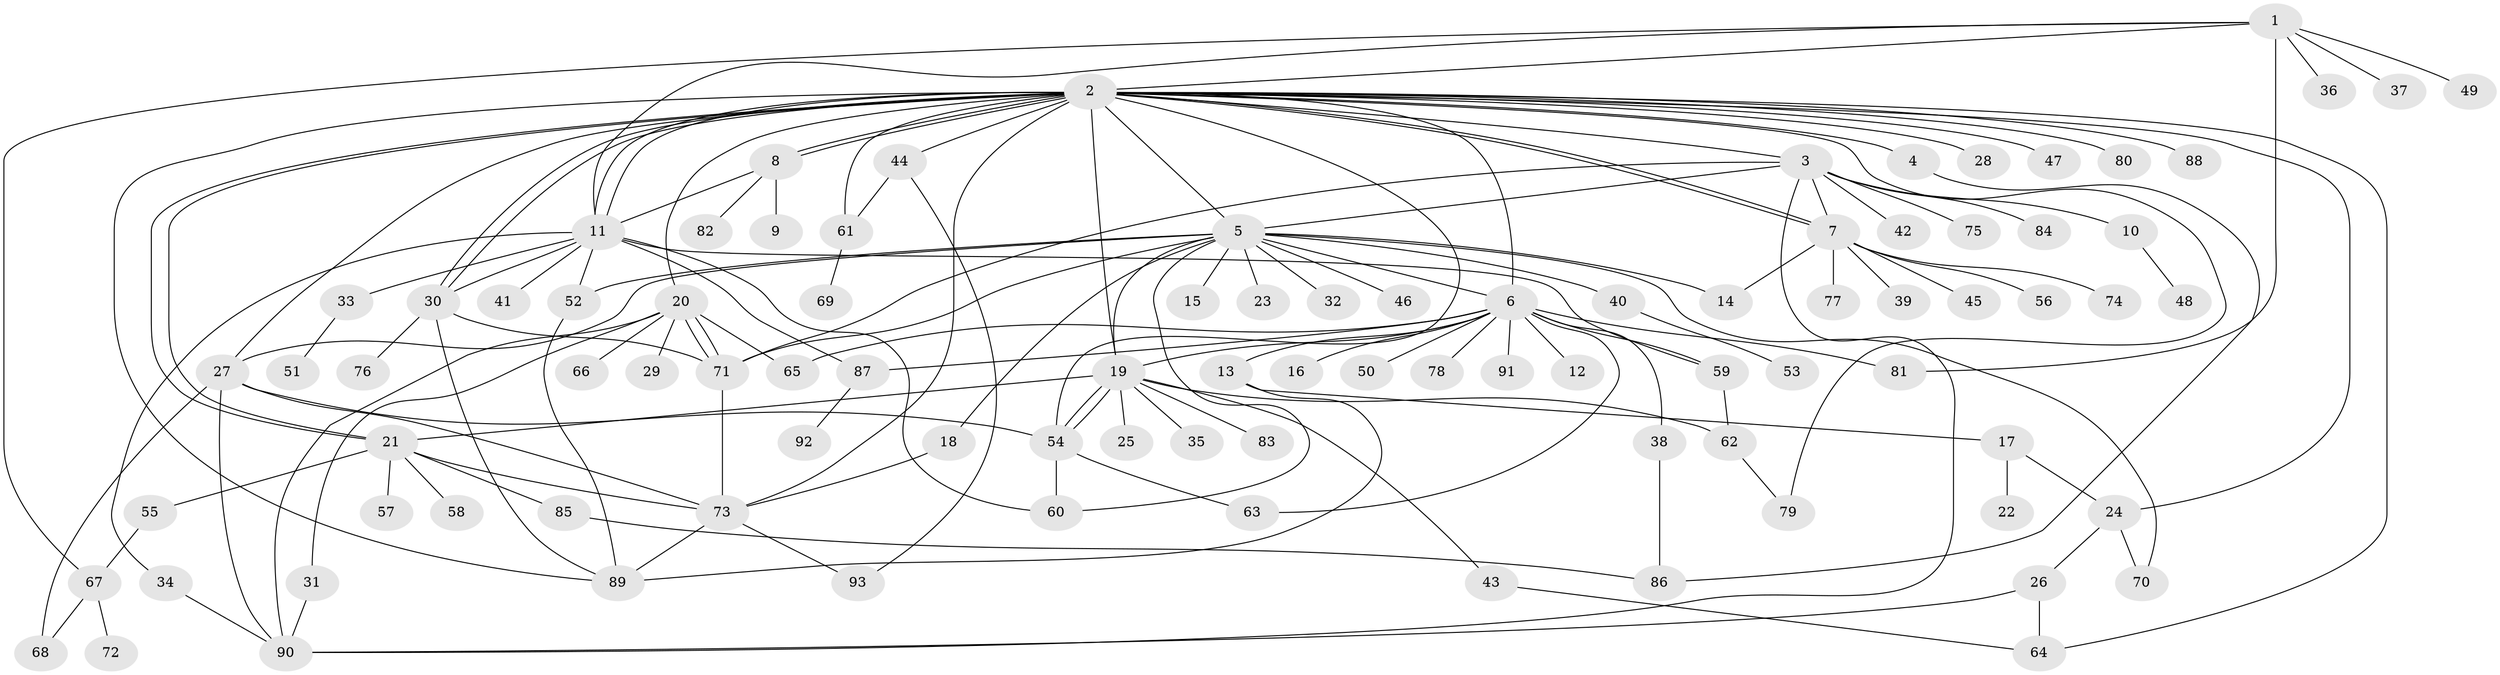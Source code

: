 // coarse degree distribution, {9: 0.041666666666666664, 32: 0.013888888888888888, 3: 0.06944444444444445, 15: 0.013888888888888888, 13: 0.013888888888888888, 8: 0.013888888888888888, 4: 0.05555555555555555, 1: 0.5, 11: 0.013888888888888888, 2: 0.18055555555555555, 7: 0.05555555555555555, 6: 0.013888888888888888, 5: 0.013888888888888888}
// Generated by graph-tools (version 1.1) at 2025/23/03/03/25 07:23:49]
// undirected, 93 vertices, 148 edges
graph export_dot {
graph [start="1"]
  node [color=gray90,style=filled];
  1;
  2;
  3;
  4;
  5;
  6;
  7;
  8;
  9;
  10;
  11;
  12;
  13;
  14;
  15;
  16;
  17;
  18;
  19;
  20;
  21;
  22;
  23;
  24;
  25;
  26;
  27;
  28;
  29;
  30;
  31;
  32;
  33;
  34;
  35;
  36;
  37;
  38;
  39;
  40;
  41;
  42;
  43;
  44;
  45;
  46;
  47;
  48;
  49;
  50;
  51;
  52;
  53;
  54;
  55;
  56;
  57;
  58;
  59;
  60;
  61;
  62;
  63;
  64;
  65;
  66;
  67;
  68;
  69;
  70;
  71;
  72;
  73;
  74;
  75;
  76;
  77;
  78;
  79;
  80;
  81;
  82;
  83;
  84;
  85;
  86;
  87;
  88;
  89;
  90;
  91;
  92;
  93;
  1 -- 2;
  1 -- 11;
  1 -- 36;
  1 -- 37;
  1 -- 49;
  1 -- 67;
  1 -- 81;
  2 -- 3;
  2 -- 4;
  2 -- 5;
  2 -- 6;
  2 -- 7;
  2 -- 7;
  2 -- 8;
  2 -- 8;
  2 -- 11;
  2 -- 11;
  2 -- 19;
  2 -- 20;
  2 -- 21;
  2 -- 21;
  2 -- 24;
  2 -- 27;
  2 -- 28;
  2 -- 30;
  2 -- 30;
  2 -- 44;
  2 -- 47;
  2 -- 54;
  2 -- 61;
  2 -- 64;
  2 -- 73;
  2 -- 79;
  2 -- 80;
  2 -- 88;
  2 -- 89;
  3 -- 5;
  3 -- 7;
  3 -- 10;
  3 -- 42;
  3 -- 71;
  3 -- 75;
  3 -- 84;
  3 -- 90;
  4 -- 86;
  5 -- 6;
  5 -- 14;
  5 -- 15;
  5 -- 18;
  5 -- 19;
  5 -- 23;
  5 -- 27;
  5 -- 32;
  5 -- 40;
  5 -- 46;
  5 -- 52;
  5 -- 60;
  5 -- 70;
  5 -- 71;
  6 -- 12;
  6 -- 13;
  6 -- 16;
  6 -- 19;
  6 -- 38;
  6 -- 50;
  6 -- 59;
  6 -- 63;
  6 -- 65;
  6 -- 78;
  6 -- 81;
  6 -- 87;
  6 -- 91;
  7 -- 14;
  7 -- 39;
  7 -- 45;
  7 -- 56;
  7 -- 74;
  7 -- 77;
  8 -- 9;
  8 -- 11;
  8 -- 82;
  10 -- 48;
  11 -- 30;
  11 -- 33;
  11 -- 34;
  11 -- 41;
  11 -- 52;
  11 -- 59;
  11 -- 60;
  11 -- 87;
  13 -- 17;
  13 -- 89;
  17 -- 22;
  17 -- 24;
  18 -- 73;
  19 -- 21;
  19 -- 25;
  19 -- 35;
  19 -- 43;
  19 -- 54;
  19 -- 54;
  19 -- 62;
  19 -- 83;
  20 -- 29;
  20 -- 31;
  20 -- 65;
  20 -- 66;
  20 -- 71;
  20 -- 71;
  20 -- 90;
  21 -- 55;
  21 -- 57;
  21 -- 58;
  21 -- 73;
  21 -- 85;
  24 -- 26;
  24 -- 70;
  26 -- 64;
  26 -- 90;
  27 -- 54;
  27 -- 68;
  27 -- 73;
  27 -- 90;
  30 -- 71;
  30 -- 76;
  30 -- 89;
  31 -- 90;
  33 -- 51;
  34 -- 90;
  38 -- 86;
  40 -- 53;
  43 -- 64;
  44 -- 61;
  44 -- 93;
  52 -- 89;
  54 -- 60;
  54 -- 63;
  55 -- 67;
  59 -- 62;
  61 -- 69;
  62 -- 79;
  67 -- 68;
  67 -- 72;
  71 -- 73;
  73 -- 89;
  73 -- 93;
  85 -- 86;
  87 -- 92;
}
